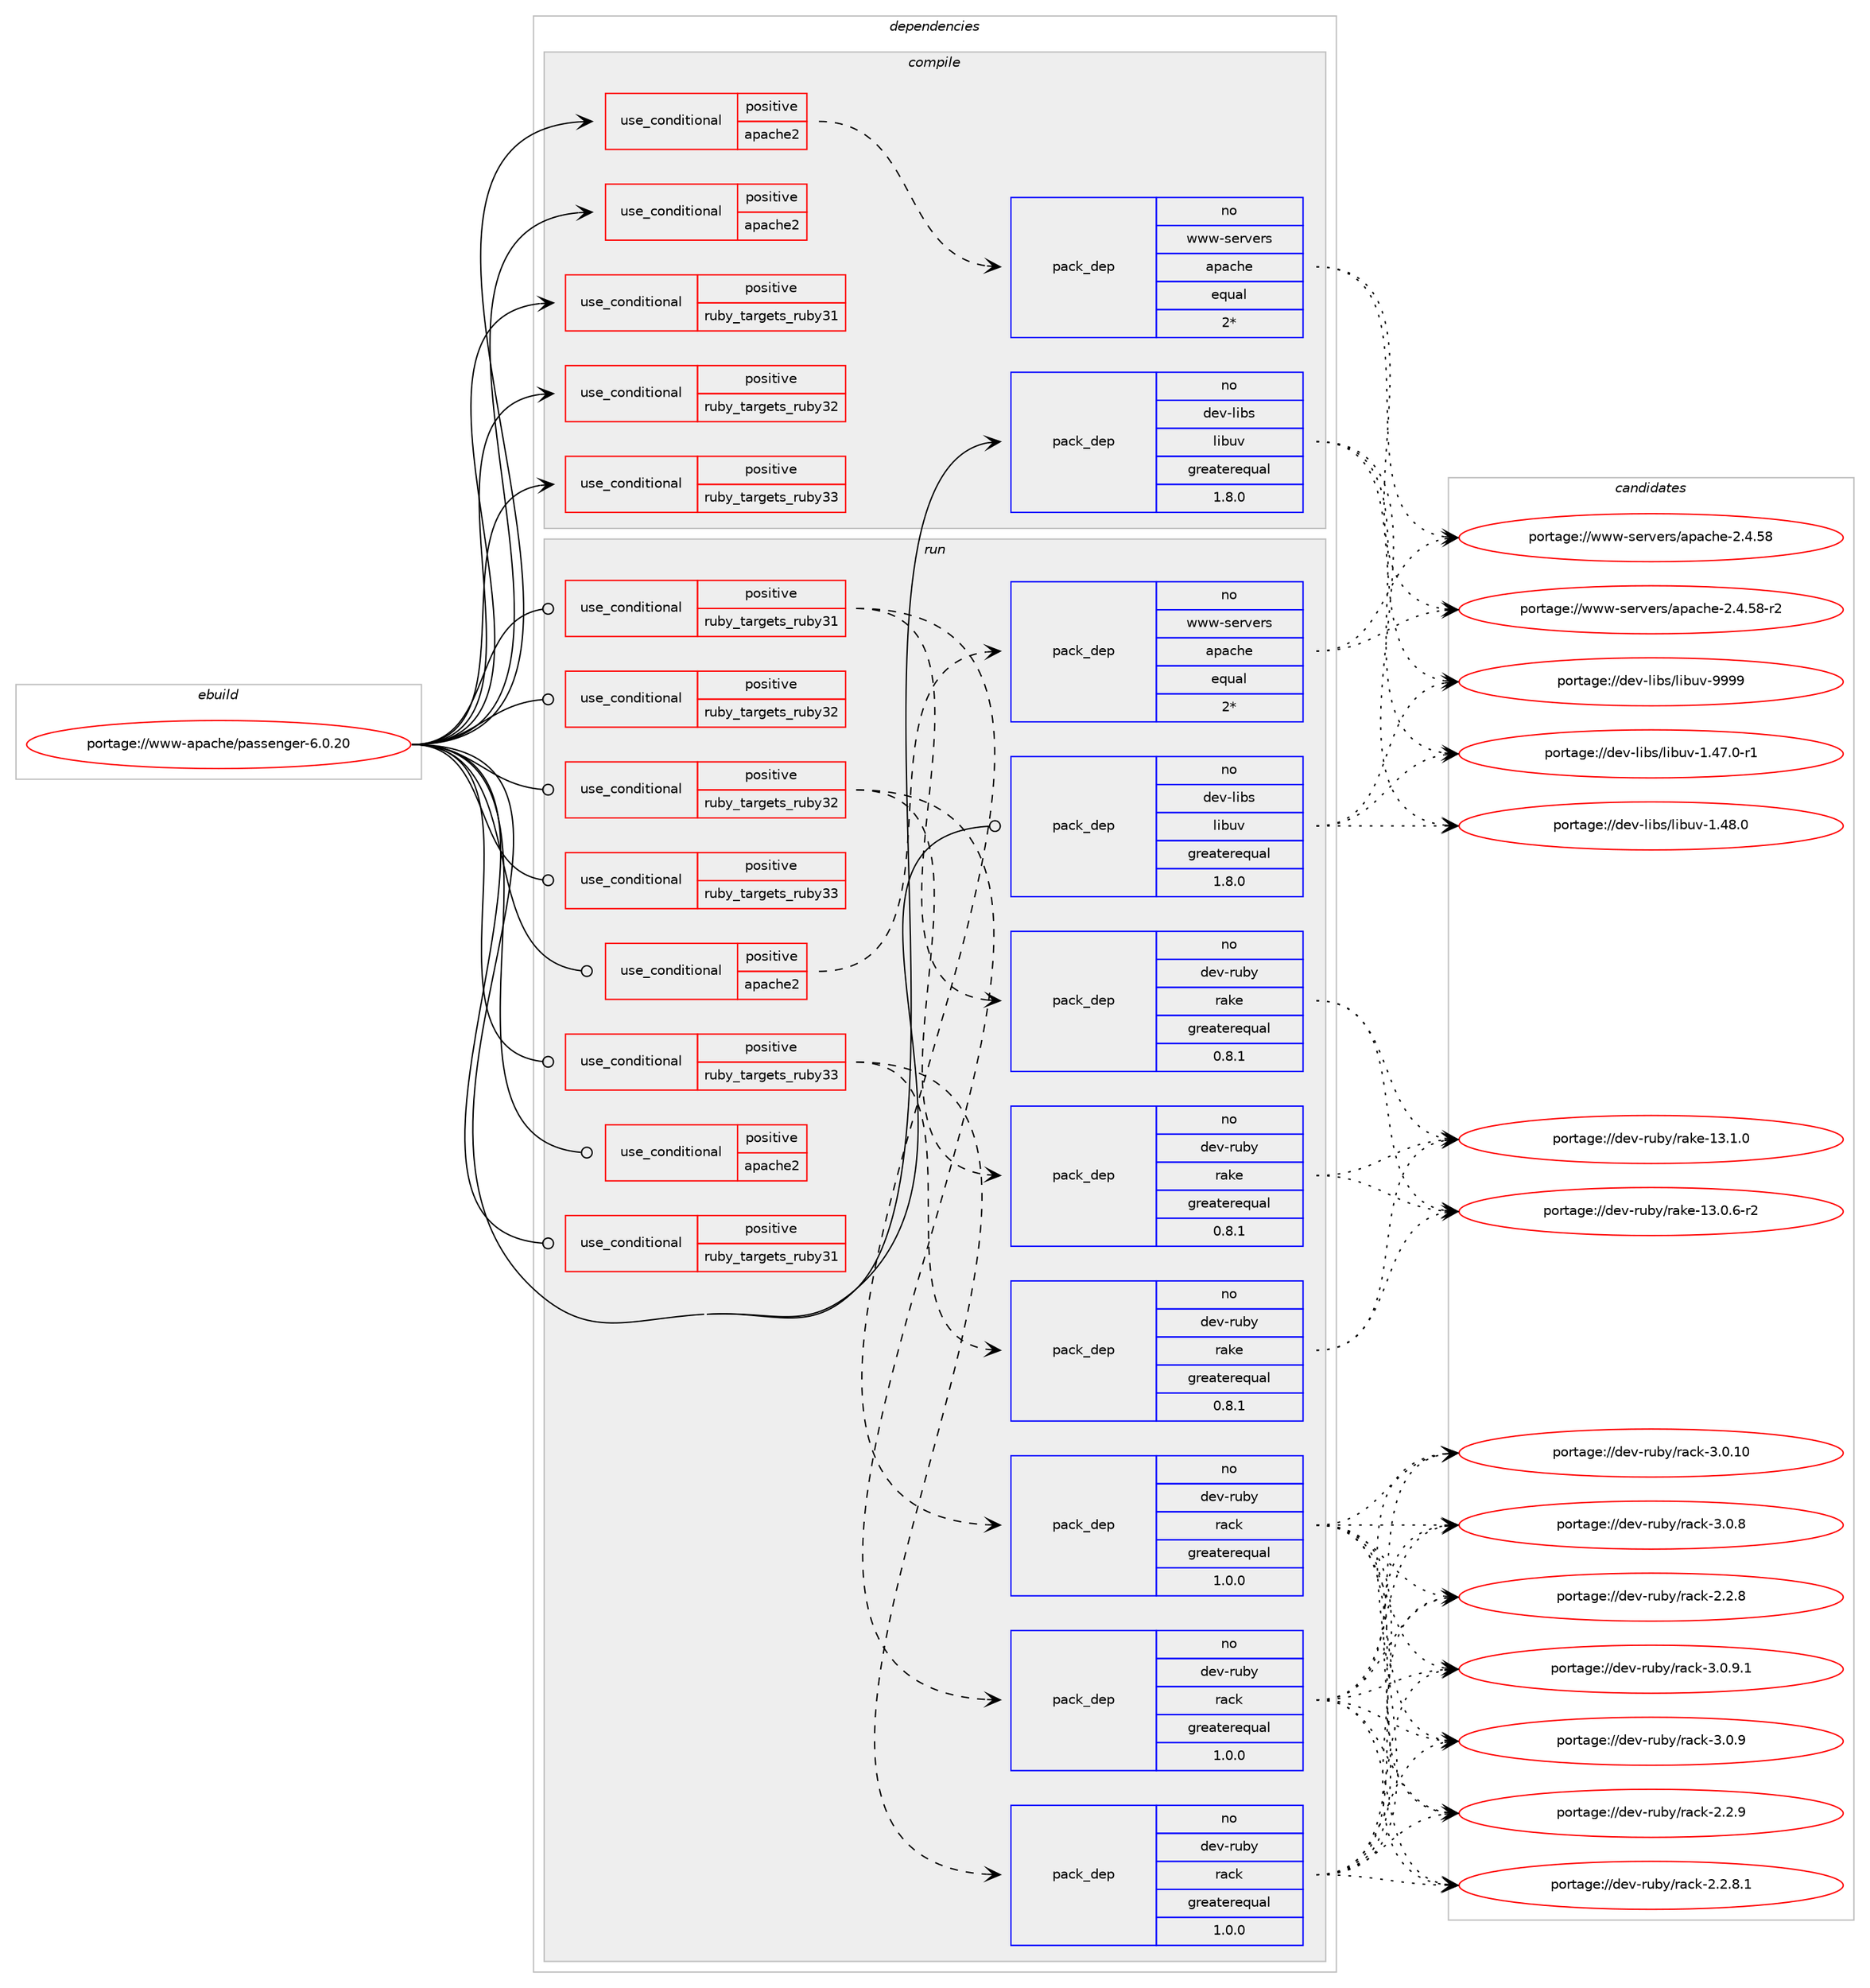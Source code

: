 digraph prolog {

# *************
# Graph options
# *************

newrank=true;
concentrate=true;
compound=true;
graph [rankdir=LR,fontname=Helvetica,fontsize=10,ranksep=1.5];#, ranksep=2.5, nodesep=0.2];
edge  [arrowhead=vee];
node  [fontname=Helvetica,fontsize=10];

# **********
# The ebuild
# **********

subgraph cluster_leftcol {
color=gray;
rank=same;
label=<<i>ebuild</i>>;
id [label="portage://www-apache/passenger-6.0.20", color=red, width=4, href="../www-apache/passenger-6.0.20.svg"];
}

# ****************
# The dependencies
# ****************

subgraph cluster_midcol {
color=gray;
label=<<i>dependencies</i>>;
subgraph cluster_compile {
fillcolor="#eeeeee";
style=filled;
label=<<i>compile</i>>;
subgraph cond3518 {
dependency5737 [label=<<TABLE BORDER="0" CELLBORDER="1" CELLSPACING="0" CELLPADDING="4"><TR><TD ROWSPAN="3" CELLPADDING="10">use_conditional</TD></TR><TR><TD>positive</TD></TR><TR><TD>apache2</TD></TR></TABLE>>, shape=none, color=red];
subgraph pack2100 {
dependency5738 [label=<<TABLE BORDER="0" CELLBORDER="1" CELLSPACING="0" CELLPADDING="4" WIDTH="220"><TR><TD ROWSPAN="6" CELLPADDING="30">pack_dep</TD></TR><TR><TD WIDTH="110">no</TD></TR><TR><TD>www-servers</TD></TR><TR><TD>apache</TD></TR><TR><TD>equal</TD></TR><TR><TD>2*</TD></TR></TABLE>>, shape=none, color=blue];
}
dependency5737:e -> dependency5738:w [weight=20,style="dashed",arrowhead="vee"];
}
id:e -> dependency5737:w [weight=20,style="solid",arrowhead="vee"];
subgraph cond3519 {
dependency5739 [label=<<TABLE BORDER="0" CELLBORDER="1" CELLSPACING="0" CELLPADDING="4"><TR><TD ROWSPAN="3" CELLPADDING="10">use_conditional</TD></TR><TR><TD>positive</TD></TR><TR><TD>apache2</TD></TR></TABLE>>, shape=none, color=red];
# *** BEGIN UNKNOWN DEPENDENCY TYPE (TODO) ***
# dependency5739 -> package_dependency(portage://www-apache/passenger-6.0.20,install,no,www-servers,apache,none,[,,],[],[use(enable(apache2_modules_unixd),positive)])
# *** END UNKNOWN DEPENDENCY TYPE (TODO) ***

}
id:e -> dependency5739:w [weight=20,style="solid",arrowhead="vee"];
subgraph cond3520 {
dependency5740 [label=<<TABLE BORDER="0" CELLBORDER="1" CELLSPACING="0" CELLPADDING="4"><TR><TD ROWSPAN="3" CELLPADDING="10">use_conditional</TD></TR><TR><TD>positive</TD></TR><TR><TD>ruby_targets_ruby31</TD></TR></TABLE>>, shape=none, color=red];
# *** BEGIN UNKNOWN DEPENDENCY TYPE (TODO) ***
# dependency5740 -> package_dependency(portage://www-apache/passenger-6.0.20,install,no,dev-lang,ruby,none,[,,],[slot(3.1)],[])
# *** END UNKNOWN DEPENDENCY TYPE (TODO) ***

}
id:e -> dependency5740:w [weight=20,style="solid",arrowhead="vee"];
subgraph cond3521 {
dependency5741 [label=<<TABLE BORDER="0" CELLBORDER="1" CELLSPACING="0" CELLPADDING="4"><TR><TD ROWSPAN="3" CELLPADDING="10">use_conditional</TD></TR><TR><TD>positive</TD></TR><TR><TD>ruby_targets_ruby32</TD></TR></TABLE>>, shape=none, color=red];
# *** BEGIN UNKNOWN DEPENDENCY TYPE (TODO) ***
# dependency5741 -> package_dependency(portage://www-apache/passenger-6.0.20,install,no,dev-lang,ruby,none,[,,],[slot(3.2)],[])
# *** END UNKNOWN DEPENDENCY TYPE (TODO) ***

}
id:e -> dependency5741:w [weight=20,style="solid",arrowhead="vee"];
subgraph cond3522 {
dependency5742 [label=<<TABLE BORDER="0" CELLBORDER="1" CELLSPACING="0" CELLPADDING="4"><TR><TD ROWSPAN="3" CELLPADDING="10">use_conditional</TD></TR><TR><TD>positive</TD></TR><TR><TD>ruby_targets_ruby33</TD></TR></TABLE>>, shape=none, color=red];
# *** BEGIN UNKNOWN DEPENDENCY TYPE (TODO) ***
# dependency5742 -> package_dependency(portage://www-apache/passenger-6.0.20,install,no,dev-lang,ruby,none,[,,],[slot(3.3)],[])
# *** END UNKNOWN DEPENDENCY TYPE (TODO) ***

}
id:e -> dependency5742:w [weight=20,style="solid",arrowhead="vee"];
subgraph pack2101 {
dependency5743 [label=<<TABLE BORDER="0" CELLBORDER="1" CELLSPACING="0" CELLPADDING="4" WIDTH="220"><TR><TD ROWSPAN="6" CELLPADDING="30">pack_dep</TD></TR><TR><TD WIDTH="110">no</TD></TR><TR><TD>dev-libs</TD></TR><TR><TD>libuv</TD></TR><TR><TD>greaterequal</TD></TR><TR><TD>1.8.0</TD></TR></TABLE>>, shape=none, color=blue];
}
id:e -> dependency5743:w [weight=20,style="solid",arrowhead="vee"];
# *** BEGIN UNKNOWN DEPENDENCY TYPE (TODO) ***
# id -> package_dependency(portage://www-apache/passenger-6.0.20,install,no,net-misc,curl,none,[,,],[],[use(enable(ssl),none)])
# *** END UNKNOWN DEPENDENCY TYPE (TODO) ***

}
subgraph cluster_compileandrun {
fillcolor="#eeeeee";
style=filled;
label=<<i>compile and run</i>>;
}
subgraph cluster_run {
fillcolor="#eeeeee";
style=filled;
label=<<i>run</i>>;
subgraph cond3523 {
dependency5744 [label=<<TABLE BORDER="0" CELLBORDER="1" CELLSPACING="0" CELLPADDING="4"><TR><TD ROWSPAN="3" CELLPADDING="10">use_conditional</TD></TR><TR><TD>positive</TD></TR><TR><TD>apache2</TD></TR></TABLE>>, shape=none, color=red];
subgraph pack2102 {
dependency5745 [label=<<TABLE BORDER="0" CELLBORDER="1" CELLSPACING="0" CELLPADDING="4" WIDTH="220"><TR><TD ROWSPAN="6" CELLPADDING="30">pack_dep</TD></TR><TR><TD WIDTH="110">no</TD></TR><TR><TD>www-servers</TD></TR><TR><TD>apache</TD></TR><TR><TD>equal</TD></TR><TR><TD>2*</TD></TR></TABLE>>, shape=none, color=blue];
}
dependency5744:e -> dependency5745:w [weight=20,style="dashed",arrowhead="vee"];
}
id:e -> dependency5744:w [weight=20,style="solid",arrowhead="odot"];
subgraph cond3524 {
dependency5746 [label=<<TABLE BORDER="0" CELLBORDER="1" CELLSPACING="0" CELLPADDING="4"><TR><TD ROWSPAN="3" CELLPADDING="10">use_conditional</TD></TR><TR><TD>positive</TD></TR><TR><TD>apache2</TD></TR></TABLE>>, shape=none, color=red];
# *** BEGIN UNKNOWN DEPENDENCY TYPE (TODO) ***
# dependency5746 -> package_dependency(portage://www-apache/passenger-6.0.20,run,no,www-servers,apache,none,[,,],[],[use(enable(apache2_modules_unixd),positive)])
# *** END UNKNOWN DEPENDENCY TYPE (TODO) ***

}
id:e -> dependency5746:w [weight=20,style="solid",arrowhead="odot"];
subgraph cond3525 {
dependency5747 [label=<<TABLE BORDER="0" CELLBORDER="1" CELLSPACING="0" CELLPADDING="4"><TR><TD ROWSPAN="3" CELLPADDING="10">use_conditional</TD></TR><TR><TD>positive</TD></TR><TR><TD>ruby_targets_ruby31</TD></TR></TABLE>>, shape=none, color=red];
# *** BEGIN UNKNOWN DEPENDENCY TYPE (TODO) ***
# dependency5747 -> package_dependency(portage://www-apache/passenger-6.0.20,run,no,dev-lang,ruby,none,[,,],[slot(3.1)],[])
# *** END UNKNOWN DEPENDENCY TYPE (TODO) ***

}
id:e -> dependency5747:w [weight=20,style="solid",arrowhead="odot"];
subgraph cond3526 {
dependency5748 [label=<<TABLE BORDER="0" CELLBORDER="1" CELLSPACING="0" CELLPADDING="4"><TR><TD ROWSPAN="3" CELLPADDING="10">use_conditional</TD></TR><TR><TD>positive</TD></TR><TR><TD>ruby_targets_ruby31</TD></TR></TABLE>>, shape=none, color=red];
subgraph pack2103 {
dependency5749 [label=<<TABLE BORDER="0" CELLBORDER="1" CELLSPACING="0" CELLPADDING="4" WIDTH="220"><TR><TD ROWSPAN="6" CELLPADDING="30">pack_dep</TD></TR><TR><TD WIDTH="110">no</TD></TR><TR><TD>dev-ruby</TD></TR><TR><TD>rack</TD></TR><TR><TD>greaterequal</TD></TR><TR><TD>1.0.0</TD></TR></TABLE>>, shape=none, color=blue];
}
dependency5748:e -> dependency5749:w [weight=20,style="dashed",arrowhead="vee"];
subgraph pack2104 {
dependency5750 [label=<<TABLE BORDER="0" CELLBORDER="1" CELLSPACING="0" CELLPADDING="4" WIDTH="220"><TR><TD ROWSPAN="6" CELLPADDING="30">pack_dep</TD></TR><TR><TD WIDTH="110">no</TD></TR><TR><TD>dev-ruby</TD></TR><TR><TD>rake</TD></TR><TR><TD>greaterequal</TD></TR><TR><TD>0.8.1</TD></TR></TABLE>>, shape=none, color=blue];
}
dependency5748:e -> dependency5750:w [weight=20,style="dashed",arrowhead="vee"];
}
id:e -> dependency5748:w [weight=20,style="solid",arrowhead="odot"];
subgraph cond3527 {
dependency5751 [label=<<TABLE BORDER="0" CELLBORDER="1" CELLSPACING="0" CELLPADDING="4"><TR><TD ROWSPAN="3" CELLPADDING="10">use_conditional</TD></TR><TR><TD>positive</TD></TR><TR><TD>ruby_targets_ruby32</TD></TR></TABLE>>, shape=none, color=red];
# *** BEGIN UNKNOWN DEPENDENCY TYPE (TODO) ***
# dependency5751 -> package_dependency(portage://www-apache/passenger-6.0.20,run,no,dev-lang,ruby,none,[,,],[slot(3.2)],[])
# *** END UNKNOWN DEPENDENCY TYPE (TODO) ***

}
id:e -> dependency5751:w [weight=20,style="solid",arrowhead="odot"];
subgraph cond3528 {
dependency5752 [label=<<TABLE BORDER="0" CELLBORDER="1" CELLSPACING="0" CELLPADDING="4"><TR><TD ROWSPAN="3" CELLPADDING="10">use_conditional</TD></TR><TR><TD>positive</TD></TR><TR><TD>ruby_targets_ruby32</TD></TR></TABLE>>, shape=none, color=red];
subgraph pack2105 {
dependency5753 [label=<<TABLE BORDER="0" CELLBORDER="1" CELLSPACING="0" CELLPADDING="4" WIDTH="220"><TR><TD ROWSPAN="6" CELLPADDING="30">pack_dep</TD></TR><TR><TD WIDTH="110">no</TD></TR><TR><TD>dev-ruby</TD></TR><TR><TD>rack</TD></TR><TR><TD>greaterequal</TD></TR><TR><TD>1.0.0</TD></TR></TABLE>>, shape=none, color=blue];
}
dependency5752:e -> dependency5753:w [weight=20,style="dashed",arrowhead="vee"];
subgraph pack2106 {
dependency5754 [label=<<TABLE BORDER="0" CELLBORDER="1" CELLSPACING="0" CELLPADDING="4" WIDTH="220"><TR><TD ROWSPAN="6" CELLPADDING="30">pack_dep</TD></TR><TR><TD WIDTH="110">no</TD></TR><TR><TD>dev-ruby</TD></TR><TR><TD>rake</TD></TR><TR><TD>greaterequal</TD></TR><TR><TD>0.8.1</TD></TR></TABLE>>, shape=none, color=blue];
}
dependency5752:e -> dependency5754:w [weight=20,style="dashed",arrowhead="vee"];
}
id:e -> dependency5752:w [weight=20,style="solid",arrowhead="odot"];
subgraph cond3529 {
dependency5755 [label=<<TABLE BORDER="0" CELLBORDER="1" CELLSPACING="0" CELLPADDING="4"><TR><TD ROWSPAN="3" CELLPADDING="10">use_conditional</TD></TR><TR><TD>positive</TD></TR><TR><TD>ruby_targets_ruby33</TD></TR></TABLE>>, shape=none, color=red];
# *** BEGIN UNKNOWN DEPENDENCY TYPE (TODO) ***
# dependency5755 -> package_dependency(portage://www-apache/passenger-6.0.20,run,no,dev-lang,ruby,none,[,,],[slot(3.3)],[])
# *** END UNKNOWN DEPENDENCY TYPE (TODO) ***

}
id:e -> dependency5755:w [weight=20,style="solid",arrowhead="odot"];
subgraph cond3530 {
dependency5756 [label=<<TABLE BORDER="0" CELLBORDER="1" CELLSPACING="0" CELLPADDING="4"><TR><TD ROWSPAN="3" CELLPADDING="10">use_conditional</TD></TR><TR><TD>positive</TD></TR><TR><TD>ruby_targets_ruby33</TD></TR></TABLE>>, shape=none, color=red];
subgraph pack2107 {
dependency5757 [label=<<TABLE BORDER="0" CELLBORDER="1" CELLSPACING="0" CELLPADDING="4" WIDTH="220"><TR><TD ROWSPAN="6" CELLPADDING="30">pack_dep</TD></TR><TR><TD WIDTH="110">no</TD></TR><TR><TD>dev-ruby</TD></TR><TR><TD>rack</TD></TR><TR><TD>greaterequal</TD></TR><TR><TD>1.0.0</TD></TR></TABLE>>, shape=none, color=blue];
}
dependency5756:e -> dependency5757:w [weight=20,style="dashed",arrowhead="vee"];
subgraph pack2108 {
dependency5758 [label=<<TABLE BORDER="0" CELLBORDER="1" CELLSPACING="0" CELLPADDING="4" WIDTH="220"><TR><TD ROWSPAN="6" CELLPADDING="30">pack_dep</TD></TR><TR><TD WIDTH="110">no</TD></TR><TR><TD>dev-ruby</TD></TR><TR><TD>rake</TD></TR><TR><TD>greaterequal</TD></TR><TR><TD>0.8.1</TD></TR></TABLE>>, shape=none, color=blue];
}
dependency5756:e -> dependency5758:w [weight=20,style="dashed",arrowhead="vee"];
}
id:e -> dependency5756:w [weight=20,style="solid",arrowhead="odot"];
subgraph pack2109 {
dependency5759 [label=<<TABLE BORDER="0" CELLBORDER="1" CELLSPACING="0" CELLPADDING="4" WIDTH="220"><TR><TD ROWSPAN="6" CELLPADDING="30">pack_dep</TD></TR><TR><TD WIDTH="110">no</TD></TR><TR><TD>dev-libs</TD></TR><TR><TD>libuv</TD></TR><TR><TD>greaterequal</TD></TR><TR><TD>1.8.0</TD></TR></TABLE>>, shape=none, color=blue];
}
id:e -> dependency5759:w [weight=20,style="solid",arrowhead="odot"];
# *** BEGIN UNKNOWN DEPENDENCY TYPE (TODO) ***
# id -> package_dependency(portage://www-apache/passenger-6.0.20,run,no,net-misc,curl,none,[,,],[],[use(enable(ssl),none)])
# *** END UNKNOWN DEPENDENCY TYPE (TODO) ***

}
}

# **************
# The candidates
# **************

subgraph cluster_choices {
rank=same;
color=gray;
label=<<i>candidates</i>>;

subgraph choice2100 {
color=black;
nodesep=1;
choice119119119451151011141181011141154797112979910410145504652465356 [label="portage://www-servers/apache-2.4.58", color=red, width=4,href="../www-servers/apache-2.4.58.svg"];
choice1191191194511510111411810111411547971129799104101455046524653564511450 [label="portage://www-servers/apache-2.4.58-r2", color=red, width=4,href="../www-servers/apache-2.4.58-r2.svg"];
dependency5738:e -> choice119119119451151011141181011141154797112979910410145504652465356:w [style=dotted,weight="100"];
dependency5738:e -> choice1191191194511510111411810111411547971129799104101455046524653564511450:w [style=dotted,weight="100"];
}
subgraph choice2101 {
color=black;
nodesep=1;
choice10010111845108105981154710810598117118454946525546484511449 [label="portage://dev-libs/libuv-1.47.0-r1", color=red, width=4,href="../dev-libs/libuv-1.47.0-r1.svg"];
choice1001011184510810598115471081059811711845494652564648 [label="portage://dev-libs/libuv-1.48.0", color=red, width=4,href="../dev-libs/libuv-1.48.0.svg"];
choice100101118451081059811547108105981171184557575757 [label="portage://dev-libs/libuv-9999", color=red, width=4,href="../dev-libs/libuv-9999.svg"];
dependency5743:e -> choice10010111845108105981154710810598117118454946525546484511449:w [style=dotted,weight="100"];
dependency5743:e -> choice1001011184510810598115471081059811711845494652564648:w [style=dotted,weight="100"];
dependency5743:e -> choice100101118451081059811547108105981171184557575757:w [style=dotted,weight="100"];
}
subgraph choice2102 {
color=black;
nodesep=1;
choice119119119451151011141181011141154797112979910410145504652465356 [label="portage://www-servers/apache-2.4.58", color=red, width=4,href="../www-servers/apache-2.4.58.svg"];
choice1191191194511510111411810111411547971129799104101455046524653564511450 [label="portage://www-servers/apache-2.4.58-r2", color=red, width=4,href="../www-servers/apache-2.4.58-r2.svg"];
dependency5745:e -> choice119119119451151011141181011141154797112979910410145504652465356:w [style=dotted,weight="100"];
dependency5745:e -> choice1191191194511510111411810111411547971129799104101455046524653564511450:w [style=dotted,weight="100"];
}
subgraph choice2103 {
color=black;
nodesep=1;
choice1001011184511411798121471149799107455046504656 [label="portage://dev-ruby/rack-2.2.8", color=red, width=4,href="../dev-ruby/rack-2.2.8.svg"];
choice10010111845114117981214711497991074550465046564649 [label="portage://dev-ruby/rack-2.2.8.1", color=red, width=4,href="../dev-ruby/rack-2.2.8.1.svg"];
choice1001011184511411798121471149799107455046504657 [label="portage://dev-ruby/rack-2.2.9", color=red, width=4,href="../dev-ruby/rack-2.2.9.svg"];
choice100101118451141179812147114979910745514648464948 [label="portage://dev-ruby/rack-3.0.10", color=red, width=4,href="../dev-ruby/rack-3.0.10.svg"];
choice1001011184511411798121471149799107455146484656 [label="portage://dev-ruby/rack-3.0.8", color=red, width=4,href="../dev-ruby/rack-3.0.8.svg"];
choice1001011184511411798121471149799107455146484657 [label="portage://dev-ruby/rack-3.0.9", color=red, width=4,href="../dev-ruby/rack-3.0.9.svg"];
choice10010111845114117981214711497991074551464846574649 [label="portage://dev-ruby/rack-3.0.9.1", color=red, width=4,href="../dev-ruby/rack-3.0.9.1.svg"];
dependency5749:e -> choice1001011184511411798121471149799107455046504656:w [style=dotted,weight="100"];
dependency5749:e -> choice10010111845114117981214711497991074550465046564649:w [style=dotted,weight="100"];
dependency5749:e -> choice1001011184511411798121471149799107455046504657:w [style=dotted,weight="100"];
dependency5749:e -> choice100101118451141179812147114979910745514648464948:w [style=dotted,weight="100"];
dependency5749:e -> choice1001011184511411798121471149799107455146484656:w [style=dotted,weight="100"];
dependency5749:e -> choice1001011184511411798121471149799107455146484657:w [style=dotted,weight="100"];
dependency5749:e -> choice10010111845114117981214711497991074551464846574649:w [style=dotted,weight="100"];
}
subgraph choice2104 {
color=black;
nodesep=1;
choice10010111845114117981214711497107101454951464846544511450 [label="portage://dev-ruby/rake-13.0.6-r2", color=red, width=4,href="../dev-ruby/rake-13.0.6-r2.svg"];
choice1001011184511411798121471149710710145495146494648 [label="portage://dev-ruby/rake-13.1.0", color=red, width=4,href="../dev-ruby/rake-13.1.0.svg"];
dependency5750:e -> choice10010111845114117981214711497107101454951464846544511450:w [style=dotted,weight="100"];
dependency5750:e -> choice1001011184511411798121471149710710145495146494648:w [style=dotted,weight="100"];
}
subgraph choice2105 {
color=black;
nodesep=1;
choice1001011184511411798121471149799107455046504656 [label="portage://dev-ruby/rack-2.2.8", color=red, width=4,href="../dev-ruby/rack-2.2.8.svg"];
choice10010111845114117981214711497991074550465046564649 [label="portage://dev-ruby/rack-2.2.8.1", color=red, width=4,href="../dev-ruby/rack-2.2.8.1.svg"];
choice1001011184511411798121471149799107455046504657 [label="portage://dev-ruby/rack-2.2.9", color=red, width=4,href="../dev-ruby/rack-2.2.9.svg"];
choice100101118451141179812147114979910745514648464948 [label="portage://dev-ruby/rack-3.0.10", color=red, width=4,href="../dev-ruby/rack-3.0.10.svg"];
choice1001011184511411798121471149799107455146484656 [label="portage://dev-ruby/rack-3.0.8", color=red, width=4,href="../dev-ruby/rack-3.0.8.svg"];
choice1001011184511411798121471149799107455146484657 [label="portage://dev-ruby/rack-3.0.9", color=red, width=4,href="../dev-ruby/rack-3.0.9.svg"];
choice10010111845114117981214711497991074551464846574649 [label="portage://dev-ruby/rack-3.0.9.1", color=red, width=4,href="../dev-ruby/rack-3.0.9.1.svg"];
dependency5753:e -> choice1001011184511411798121471149799107455046504656:w [style=dotted,weight="100"];
dependency5753:e -> choice10010111845114117981214711497991074550465046564649:w [style=dotted,weight="100"];
dependency5753:e -> choice1001011184511411798121471149799107455046504657:w [style=dotted,weight="100"];
dependency5753:e -> choice100101118451141179812147114979910745514648464948:w [style=dotted,weight="100"];
dependency5753:e -> choice1001011184511411798121471149799107455146484656:w [style=dotted,weight="100"];
dependency5753:e -> choice1001011184511411798121471149799107455146484657:w [style=dotted,weight="100"];
dependency5753:e -> choice10010111845114117981214711497991074551464846574649:w [style=dotted,weight="100"];
}
subgraph choice2106 {
color=black;
nodesep=1;
choice10010111845114117981214711497107101454951464846544511450 [label="portage://dev-ruby/rake-13.0.6-r2", color=red, width=4,href="../dev-ruby/rake-13.0.6-r2.svg"];
choice1001011184511411798121471149710710145495146494648 [label="portage://dev-ruby/rake-13.1.0", color=red, width=4,href="../dev-ruby/rake-13.1.0.svg"];
dependency5754:e -> choice10010111845114117981214711497107101454951464846544511450:w [style=dotted,weight="100"];
dependency5754:e -> choice1001011184511411798121471149710710145495146494648:w [style=dotted,weight="100"];
}
subgraph choice2107 {
color=black;
nodesep=1;
choice1001011184511411798121471149799107455046504656 [label="portage://dev-ruby/rack-2.2.8", color=red, width=4,href="../dev-ruby/rack-2.2.8.svg"];
choice10010111845114117981214711497991074550465046564649 [label="portage://dev-ruby/rack-2.2.8.1", color=red, width=4,href="../dev-ruby/rack-2.2.8.1.svg"];
choice1001011184511411798121471149799107455046504657 [label="portage://dev-ruby/rack-2.2.9", color=red, width=4,href="../dev-ruby/rack-2.2.9.svg"];
choice100101118451141179812147114979910745514648464948 [label="portage://dev-ruby/rack-3.0.10", color=red, width=4,href="../dev-ruby/rack-3.0.10.svg"];
choice1001011184511411798121471149799107455146484656 [label="portage://dev-ruby/rack-3.0.8", color=red, width=4,href="../dev-ruby/rack-3.0.8.svg"];
choice1001011184511411798121471149799107455146484657 [label="portage://dev-ruby/rack-3.0.9", color=red, width=4,href="../dev-ruby/rack-3.0.9.svg"];
choice10010111845114117981214711497991074551464846574649 [label="portage://dev-ruby/rack-3.0.9.1", color=red, width=4,href="../dev-ruby/rack-3.0.9.1.svg"];
dependency5757:e -> choice1001011184511411798121471149799107455046504656:w [style=dotted,weight="100"];
dependency5757:e -> choice10010111845114117981214711497991074550465046564649:w [style=dotted,weight="100"];
dependency5757:e -> choice1001011184511411798121471149799107455046504657:w [style=dotted,weight="100"];
dependency5757:e -> choice100101118451141179812147114979910745514648464948:w [style=dotted,weight="100"];
dependency5757:e -> choice1001011184511411798121471149799107455146484656:w [style=dotted,weight="100"];
dependency5757:e -> choice1001011184511411798121471149799107455146484657:w [style=dotted,weight="100"];
dependency5757:e -> choice10010111845114117981214711497991074551464846574649:w [style=dotted,weight="100"];
}
subgraph choice2108 {
color=black;
nodesep=1;
choice10010111845114117981214711497107101454951464846544511450 [label="portage://dev-ruby/rake-13.0.6-r2", color=red, width=4,href="../dev-ruby/rake-13.0.6-r2.svg"];
choice1001011184511411798121471149710710145495146494648 [label="portage://dev-ruby/rake-13.1.0", color=red, width=4,href="../dev-ruby/rake-13.1.0.svg"];
dependency5758:e -> choice10010111845114117981214711497107101454951464846544511450:w [style=dotted,weight="100"];
dependency5758:e -> choice1001011184511411798121471149710710145495146494648:w [style=dotted,weight="100"];
}
subgraph choice2109 {
color=black;
nodesep=1;
choice10010111845108105981154710810598117118454946525546484511449 [label="portage://dev-libs/libuv-1.47.0-r1", color=red, width=4,href="../dev-libs/libuv-1.47.0-r1.svg"];
choice1001011184510810598115471081059811711845494652564648 [label="portage://dev-libs/libuv-1.48.0", color=red, width=4,href="../dev-libs/libuv-1.48.0.svg"];
choice100101118451081059811547108105981171184557575757 [label="portage://dev-libs/libuv-9999", color=red, width=4,href="../dev-libs/libuv-9999.svg"];
dependency5759:e -> choice10010111845108105981154710810598117118454946525546484511449:w [style=dotted,weight="100"];
dependency5759:e -> choice1001011184510810598115471081059811711845494652564648:w [style=dotted,weight="100"];
dependency5759:e -> choice100101118451081059811547108105981171184557575757:w [style=dotted,weight="100"];
}
}

}

